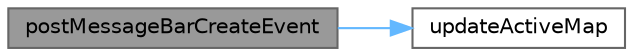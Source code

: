 digraph "postMessageBarCreateEvent"
{
 // LATEX_PDF_SIZE
  bgcolor="transparent";
  edge [fontname=Helvetica,fontsize=10,labelfontname=Helvetica,labelfontsize=10];
  node [fontname=Helvetica,fontsize=10,shape=box,height=0.2,width=0.4];
  rankdir="LR";
  Node1 [id="Node000001",label="postMessageBarCreateEvent",height=0.2,width=0.4,color="gray40", fillcolor="grey60", style="filled", fontcolor="black",tooltip="发布消息栏创建事件"];
  Node1 -> Node2 [id="edge1_Node000001_Node000002",color="steelblue1",style="solid",tooltip=" "];
  Node2 [id="Node000002",label="updateActiveMap",height=0.2,width=0.4,color="grey40", fillcolor="white", style="filled",URL="$class_ela_message_bar_manager.html#aadb17d6eb7d51daea6352e28727ecd07",tooltip="更新活动消息栏映射"];
}
